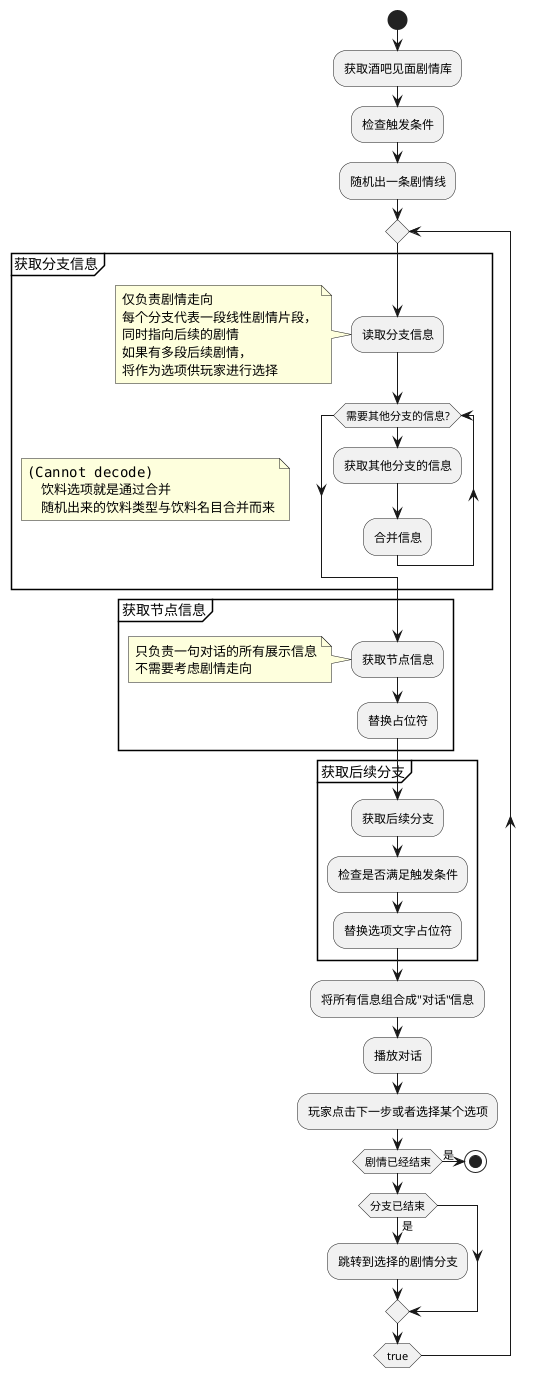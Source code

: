 @startuml
start

:获取酒吧见面剧情库;
:检查触发条件;
:随机出一条剧情线;

repeat

partition 获取分支信息 {
    :读取分支信息;
    note
        仅负责剧情走向
        每个分支代表一段线性剧情片段，
        同时指向后续的剧情
        如果有多段后续剧情，
        将作为选项供玩家进行选择
    end note

    while (需要其他分支的信息?)
    note
    <img src=Options.jpg/>
        饮料选项就是通过合并
        随机出来的饮料类型与饮料名目合并而来
    end note
        :获取其他分支的信息;
        :合并信息;
    end while
}

partition 获取节点信息 {
    :获取节点信息;
    note
        只负责一句对话的所有展示信息
        不需要考虑剧情走向
    end note

    :替换占位符;
}

partition 获取后续分支 {
    :获取后续分支;
    :检查是否满足触发条件;
    :替换选项文字占位符;
}

:将所有信息组合成"对话"信息;
:播放对话;
:玩家点击下一步或者选择某个选项;

if (剧情已经结束) then (是)
    stop
endif

if (分支已结束) then (是)
    :跳转到选择的剧情分支;
endif

repeat while(true);

@enduml